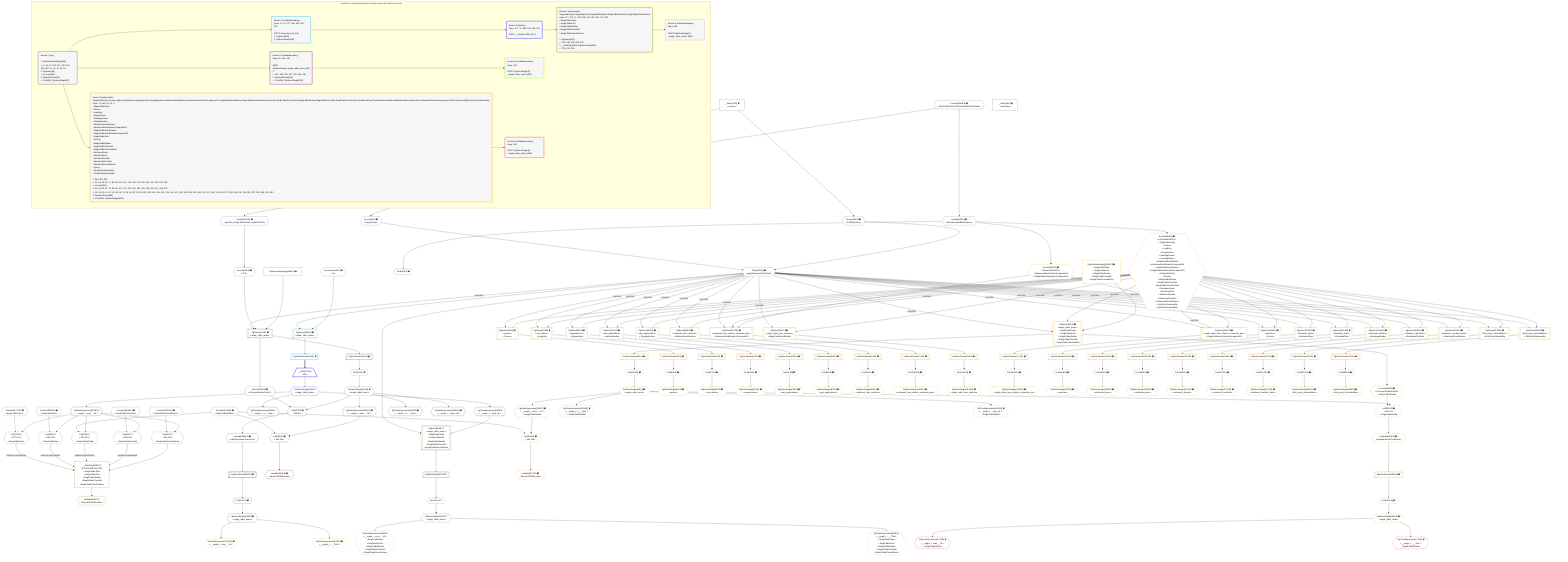 %%{init: {'themeVariables': { 'fontSize': '12px'}}}%%
graph TD
    classDef path fill:#eee,stroke:#000,color:#000
    classDef plan fill:#fff,stroke-width:1px,color:#000
    classDef itemplan fill:#fff,stroke-width:2px,color:#000
    classDef unbatchedplan fill:#dff,stroke-width:1px,color:#000
    classDef sideeffectplan fill:#fcc,stroke-width:2px,color:#000
    classDef bucket fill:#f6f6f6,color:#000,stroke-width:2px,text-align:left

    subgraph "Buckets for queries/polymorphic/simple-single-table-items-root-topic"
    Bucket0("Bucket 0 (root)<br /><br />1: PgSelectInlineApply[345]<br />ᐳ: 9, 10, 12, 242, 277, 295, 319, 331, 353, 11, 15, 16, 25, 24<br />2: PgSelect[18]<br />ᐳ: Access[346]<br />3: PgSelectRows[21]<br />ᐳ: First[20], PgSelectSingle[22]"):::bucket
    Bucket1("Bucket 1 (nullableBoundary)<br />Deps: 11, 12, 277, 295, 242, 319, 331<br /><br />ROOT Connectionᐸ8ᐳ[12]<br />1: PgSelect[240]<br />2: PgSelectRows[269]"):::bucket
    Bucket2("Bucket 2 (nullableBoundary)<br />Deps: 22, 242, 346<br /><br />ROOT PgSelectSingleᐸsingle_table_itemsᐳ[22]<br />1: <br />ᐳ: 241, 245, 246, 347, 243, 244, 348<br />2: PgSelectRows[252]<br />ᐳ: First[251], PgSelectSingle[253]"):::bucket
    Bucket3("Bucket 3 (polymorphic)<br />SingleTableTopic,Person,LogEntry,Organization,AwsApplication,GcpApplication,RelationalItemRelation,RelationalItemRelationCompositePk,SingleTableItemRelation,SingleTableItemRelationCompositePk,SingleTablePost,Priority,SingleTableDivider,SingleTableChecklist,SingleTableChecklistItem,RelationalTopic,RelationalPost,RelationalDivider,RelationalChecklist,RelationalChecklistItem,Query,FirstPartyVulnerability,ThirdPartyVulnerability<br />Deps: 11, 242, 25, 24, 4<br />ᐳSingleTableTopic<br />ᐳPerson<br />ᐳLogEntry<br />ᐳOrganization<br />ᐳAwsApplication<br />ᐳGcpApplication<br />ᐳRelationalItemRelation<br />ᐳRelationalItemRelationCompositePk<br />ᐳSingleTableItemRelation<br />ᐳSingleTableItemRelationCompositePk<br />ᐳSingleTablePost<br />ᐳPriority<br />ᐳSingleTableDivider<br />ᐳSingleTableChecklist<br />ᐳSingleTableChecklistItem<br />ᐳRelationalTopic<br />ᐳRelationalPost<br />ᐳRelationalDivider<br />ᐳRelationalChecklist<br />ᐳRelationalChecklistItem<br />ᐳQuery<br />ᐳFirstPartyVulnerability<br />ᐳThirdPartyVulnerability<br /><br />1: 349, 354, 355<br />2: 31, 44, 53, 62, 71, 80, 89, 101, 111, 121, 140, 176, 185, 194, 203, 212, 223, 232<br />ᐳ: Access[350]<br />3: 40, 49, 58, 67, 76, 85, 94, 107, 116, 127, 145, 181, 190, 199, 208, 217, 228, 237<br />ᐳ: 39, 42, 48, 51, 57, 60, 66, 69, 75, 78, 84, 87, 93, 96, 106, 109, 115, 118, 126, 129, 144, 147, 180, 183, 189, 192, 198, 201, 207, 210, 216, 219, 227, 230, 236, 239, 254, 256, 257, 259, 260, 351, 352<br />4: PgSelectRows[266]<br />ᐳ: First[265], PgSelectSingle[268]"):::bucket
    Bucket4("Bucket 4 (listItem)<br />Deps: 277, 11, 295, 242, 319, 331<br /><br />ROOT __Item{4}ᐸ269ᐳ[270]"):::bucket
    Bucket5("Bucket 5 (nullableBoundary)<br />Deps: 253<br /><br />ROOT PgSelectSingle{2}ᐸsingle_table_itemsᐳ[253]"):::bucket
    Bucket6("Bucket 6 (nullableBoundary)<br />Deps: 268<br /><br />ROOT PgSelectSingle{3}ᐸsingle_table_itemsᐳ[268]"):::bucket
    Bucket7("Bucket 7 (polymorphic)<br />SingleTableTopic,SingleTablePost,SingleTableDivider,SingleTableChecklist,SingleTableChecklistItem<br />Deps: 277, 276, 11, 282, 295, 242, 319, 331, 271, 281<br />ᐳSingleTableTopic<br />ᐳSingleTablePost<br />ᐳSingleTableDivider<br />ᐳSingleTableChecklist<br />ᐳSingleTableChecklistItem<br /><br />1: PgSelect[283]<br />ᐳ: 278, 296, 308, 320, 332<br />2: __DataOnly[280], PgSelectRows[292]<br />ᐳ: 279, 291, 294"):::bucket
    Bucket8("Bucket 8 (nullableBoundary)<br />Deps: 294<br /><br />ROOT PgSelectSingle{7}ᐸsingle_table_itemsᐳ[294]"):::bucket
    end
    Bucket0 --> Bucket1 & Bucket2 & Bucket3
    Bucket1 --> Bucket4
    Bucket2 --> Bucket5
    Bucket3 --> Bucket6
    Bucket4 --> Bucket7
    Bucket7 --> Bucket8

    %% plan dependencies
    PgSelect18[["PgSelect[18∈0] ➊<br />ᐸsingle_table_itemsᐳ"]]:::plan
    Object11{{"Object[11∈0] ➊<br />ᐸ{pgSettings,withPgClient}ᐳ"}}:::plan
    Access16{{"Access[16∈0] ➊<br />ᐸ15.1ᐳ"}}:::plan
    PgSelectInlineApply345["PgSelectInlineApply[345∈0] ➊"]:::plan
    Object11 -->|rejectNull| PgSelect18
    Access16 & PgSelectInlineApply345 --> PgSelect18
    Access9{{"Access[9∈0] ➊<br />ᐸ2.pgSettingsᐳ"}}:::plan
    Access10{{"Access[10∈0] ➊<br />ᐸ2.withPgClientᐳ"}}:::plan
    Access9 & Access10 --> Object11
    __Value2["__Value[2∈0] ➊<br />ᐸcontextᐳ"]:::plan
    __Value2 --> Access9
    __Value2 --> Access10
    Lambda15{{"Lambda[15∈0] ➊<br />ᐸspecifier_SingleTableDivider_base64JSONᐳ"}}:::plan
    Constant353{{"Constant[353∈0] ➊<br />ᐸ'WyJTaW5nbGVUYWJsZURpdmlkZXIiLDNd'ᐳ"}}:::plan
    Constant353 --> Lambda15
    Lambda15 --> Access16
    First20{{"First[20∈0] ➊"}}:::plan
    PgSelectRows21[["PgSelectRows[21∈0] ➊"]]:::plan
    PgSelectRows21 --> First20
    PgSelect18 --> PgSelectRows21
    PgSelectSingle22{{"PgSelectSingle[22∈0] ➊<br />ᐸsingle_table_itemsᐳ"}}:::plan
    First20 --> PgSelectSingle22
    Node24{{"Node[24∈0] ➊"}}:::plan
    Lambda25{{"Lambda[25∈0] ➊<br />ᐸdecodeNodeIdWithCodecsᐳ"}}:::plan
    Lambda25 --> Node24
    Constant353 --> Lambda25
    Access346{{"Access[346∈0] ➊<br />ᐸ18.m.joinDetailsFor247ᐳ"}}:::plan
    PgSelect18 --> Access346
    __Value4["__Value[4∈0] ➊<br />ᐸrootValueᐳ"]:::plan
    Connection12{{"Connection[12∈0] ➊<br />ᐸ8ᐳ"}}:::plan
    Constant242{{"Constant[242∈0] ➊<br />ᐸ'SingleTableDivider'ᐳ"}}:::plan
    Constant277{{"Constant[277∈0] ➊<br />ᐸ'SingleTableTopic'ᐳ"}}:::plan
    Constant295{{"Constant[295∈0] ➊<br />ᐸ'SingleTablePost'ᐳ"}}:::plan
    Constant319{{"Constant[319∈0] ➊<br />ᐸ'SingleTableChecklist'ᐳ"}}:::plan
    Constant331{{"Constant[331∈0] ➊<br />ᐸ'SingleTableChecklistItem'ᐳ"}}:::plan
    PgSelect240[["PgSelect[240∈1] ➊<br />ᐸsingle_table_itemsᐳ"]]:::plan
    Object11 & Connection12 --> PgSelect240
    PgSelectRows269[["PgSelectRows[269∈1] ➊"]]:::plan
    PgSelect240 --> PgSelectRows269
    __Item270[/"__Item[270∈4]<br />ᐸ269ᐳ"\]:::itemplan
    PgSelectRows269 ==> __Item270
    PgSelectSingle271{{"PgSelectSingle[271∈4]<br />ᐸsingle_table_itemsᐳ"}}:::plan
    __Item270 --> PgSelectSingle271
    PgClassExpression276{{"PgClassExpression[276∈4]<br />ᐸ__single_t...ems__.”id”ᐳ"}}:::plan
    PgSelectSingle271 --> PgClassExpression276
    PgClassExpression281{{"PgClassExpression[281∈4]<br />ᐸ__single_t...s__.”type”ᐳ"}}:::plan
    PgSelectSingle271 --> PgClassExpression281
    PgClassExpression282{{"PgClassExpression[282∈4]<br />ᐸ__single_t..._topic_id”ᐳ"}}:::plan
    PgSelectSingle271 --> PgClassExpression282
    __DataOnly280["__DataOnly[280∈7]<br />ᐸ278,296,308,320,332ᐳ<br />ᐳSingleTableTopic<br />ᐳSingleTablePost<br />ᐳSingleTableDivider<br />ᐳSingleTableChecklist<br />ᐳSingleTableChecklistItem"]:::plan
    List278{{"List[278∈7]<br />ᐸ277,276ᐳ<br />ᐳSingleTableTopic"}}:::plan
    List296{{"List[296∈7]<br />ᐸ295,276ᐳ<br />ᐳSingleTablePost"}}:::plan
    List308{{"List[308∈7]<br />ᐸ242,276ᐳ<br />ᐳSingleTableDivider"}}:::plan
    List320{{"List[320∈7]<br />ᐸ319,276ᐳ<br />ᐳSingleTableChecklist"}}:::plan
    List332{{"List[332∈7]<br />ᐸ331,276ᐳ<br />ᐳSingleTableChecklistItem"}}:::plan
    List278 -->|"trapError;trapInhibited"| __DataOnly280
    List296 -->|"trapError;trapInhibited"| __DataOnly280
    List308 -->|"trapError;trapInhibited"| __DataOnly280
    List320 -->|"trapError;trapInhibited"| __DataOnly280
    List332 --> __DataOnly280
    Constant277 & PgClassExpression276 --> List278
    PgSelect283[["PgSelect[283∈7]<br />ᐸsingle_table_itemsᐳ<br />ᐳSingleTableTopic<br />ᐳSingleTablePost<br />ᐳSingleTableDivider<br />ᐳSingleTableChecklist<br />ᐳSingleTableChecklistItem"]]:::plan
    Object11 & PgClassExpression282 --> PgSelect283
    Constant295 & PgClassExpression276 --> List296
    Constant242 & PgClassExpression276 --> List308
    Constant319 & PgClassExpression276 --> List320
    Constant331 & PgClassExpression276 --> List332
    Lambda279{{"Lambda[279∈7]^<br />ᐸbase64JSONEncodeᐳ"}}:::plan
    __DataOnly280 --> Lambda279
    First291{{"First[291∈7]^"}}:::plan
    PgSelectRows292[["PgSelectRows[292∈7]^"]]:::plan
    PgSelectRows292 --> First291
    PgSelect283 --> PgSelectRows292
    PgSelectSingle294{{"PgSelectSingle[294∈7]^<br />ᐸsingle_table_itemsᐳ"}}:::plan
    First291 --> PgSelectSingle294
    PgClassExpression343{{"PgClassExpression[343∈8]<br />ᐸ__single_t...ems__.”id”ᐳ<br />ᐳSingleTableTopic<br />ᐳSingleTablePost<br />ᐳSingleTableDivider<br />ᐳSingleTableChecklist<br />ᐳSingleTableChecklistItem"}}:::plan
    PgSelectSingle294 --> PgClassExpression343
    PgClassExpression344{{"PgClassExpression[344∈8]<br />ᐸ__single_t...__.”title”ᐳ<br />ᐳSingleTableTopic<br />ᐳSingleTablePost<br />ᐳSingleTableDivider<br />ᐳSingleTableChecklist<br />ᐳSingleTableChecklistItem"}}:::plan
    PgSelectSingle294 --> PgClassExpression344
    List243{{"List[243∈2] ➊<br />ᐸ242,241ᐳ"}}:::plan
    PgClassExpression241{{"PgClassExpression[241∈2] ➊<br />ᐸ__single_t...ems__.”id”ᐳ"}}:::plan
    Constant242 & PgClassExpression241 --> List243
    List347{{"List[347∈2] ➊<br />ᐸ346,22ᐳ"}}:::plan
    Access346 & PgSelectSingle22 --> List347
    PgSelectSingle22 --> PgClassExpression241
    Lambda244{{"Lambda[244∈2] ➊<br />ᐸbase64JSONEncodeᐳ"}}:::plan
    List243 --> Lambda244
    PgClassExpression245{{"PgClassExpression[245∈2] ➊<br />ᐸ__single_t...s__.”type”ᐳ"}}:::plan
    PgSelectSingle22 --> PgClassExpression245
    PgClassExpression246{{"PgClassExpression[246∈2] ➊<br />ᐸ__single_t..._topic_id”ᐳ"}}:::plan
    PgSelectSingle22 --> PgClassExpression246
    First251{{"First[251∈2] ➊"}}:::plan
    PgSelectRows252[["PgSelectRows[252∈2] ➊"]]:::plan
    PgSelectRows252 --> First251
    Lambda348{{"Lambda[348∈2] ➊<br />ᐸpgInlineViaJoinTransformᐳ"}}:::plan
    Lambda348 --> PgSelectRows252
    PgSelectSingle253{{"PgSelectSingle[253∈2] ➊<br />ᐸsingle_table_itemsᐳ"}}:::plan
    First251 --> PgSelectSingle253
    List347 --> Lambda348
    PgClassExpression272{{"PgClassExpression[272∈5] ➊<br />ᐸ__single_t...ems__.”id”ᐳ"}}:::plan
    PgSelectSingle253 --> PgClassExpression272
    PgClassExpression273{{"PgClassExpression[273∈5] ➊<br />ᐸ__single_t...__.”title”ᐳ"}}:::plan
    PgSelectSingle253 --> PgClassExpression273
    PgSelect31[["PgSelect[31∈3] ➊<br />ᐸsingle_table_itemsᐳ<br />ᐳSingleTableTopic<br />ᐳSingleTablePost<br />ᐳSingleTableDivider<br />ᐳSingleTableChecklist<br />ᐳSingleTableChecklistItem"]]:::plan
    Access354{{"Access[354∈3] ➊<br />ᐸ25.base64JSON.1ᐳ<br />ᐳSingleTableTopic<br />ᐳPerson<br />ᐳLogEntry<br />ᐳOrganization<br />ᐳAwsApplication<br />ᐳGcpApplication<br />ᐳRelationalItemRelation<br />ᐳRelationalItemRelationCompositePk<br />ᐳSingleTableItemRelation<br />ᐳSingleTableItemRelationCompositePk<br />ᐳSingleTablePost<br />ᐳPriority<br />ᐳSingleTableDivider<br />ᐳSingleTableChecklist<br />ᐳSingleTableChecklistItem<br />ᐳRelationalTopic<br />ᐳRelationalPost<br />ᐳRelationalDivider<br />ᐳRelationalChecklist<br />ᐳRelationalChecklistItem<br />ᐳFirstPartyVulnerability<br />ᐳThirdPartyVulnerability"}}:::plan
    PgSelectInlineApply349["PgSelectInlineApply[349∈3] ➊<br />ᐳSingleTableTopic<br />ᐳSingleTablePost<br />ᐳSingleTableDivider<br />ᐳSingleTableChecklist<br />ᐳSingleTableChecklistItem"]:::plan
    Object11 -->|rejectNull| PgSelect31
    Access354 & PgSelectInlineApply349 --> PgSelect31
    PgSelect101[["PgSelect[101∈3] ➊<br />ᐸrelational_item_relation_composite_pksᐳ<br />ᐳRelationalItemRelationCompositePk"]]:::plan
    Access355{{"Access[355∈3] ➊<br />ᐸ25.base64JSON.2ᐳ<br />ᐳRelationalItemRelationCompositePk<br />ᐳSingleTableItemRelationCompositePk"}}:::plan
    Object11 -->|rejectNull| PgSelect101
    Access354 -->|rejectNull| PgSelect101
    Access355 --> PgSelect101
    PgSelect121[["PgSelect[121∈3] ➊<br />ᐸsingle_table_item_relation_composite_pksᐳ<br />ᐳSingleTableItemRelationCompositePk"]]:::plan
    Object11 -->|rejectNull| PgSelect121
    Access354 -->|rejectNull| PgSelect121
    Access355 --> PgSelect121
    PgSelect44[["PgSelect[44∈3] ➊<br />ᐸpeopleᐳ<br />ᐳPerson"]]:::plan
    Object11 -->|rejectNull| PgSelect44
    Access354 --> PgSelect44
    PgSelect53[["PgSelect[53∈3] ➊<br />ᐸlog_entriesᐳ<br />ᐳLogEntry"]]:::plan
    Object11 -->|rejectNull| PgSelect53
    Access354 --> PgSelect53
    PgSelect62[["PgSelect[62∈3] ➊<br />ᐸorganizationsᐳ<br />ᐳOrganization"]]:::plan
    Object11 -->|rejectNull| PgSelect62
    Access354 --> PgSelect62
    PgSelect71[["PgSelect[71∈3] ➊<br />ᐸaws_applicationsᐳ<br />ᐳAwsApplication"]]:::plan
    Object11 -->|rejectNull| PgSelect71
    Access354 --> PgSelect71
    PgSelect80[["PgSelect[80∈3] ➊<br />ᐸgcp_applicationsᐳ<br />ᐳGcpApplication"]]:::plan
    Object11 -->|rejectNull| PgSelect80
    Access354 --> PgSelect80
    PgSelect89[["PgSelect[89∈3] ➊<br />ᐸrelational_item_relationsᐳ<br />ᐳRelationalItemRelation"]]:::plan
    Object11 -->|rejectNull| PgSelect89
    Access354 --> PgSelect89
    PgSelect111[["PgSelect[111∈3] ➊<br />ᐸsingle_table_item_relationsᐳ<br />ᐳSingleTableItemRelation"]]:::plan
    Object11 -->|rejectNull| PgSelect111
    Access354 --> PgSelect111
    PgSelect140[["PgSelect[140∈3] ➊<br />ᐸprioritiesᐳ<br />ᐳPriority"]]:::plan
    Object11 -->|rejectNull| PgSelect140
    Access354 --> PgSelect140
    PgSelect176[["PgSelect[176∈3] ➊<br />ᐸrelational_topicsᐳ<br />ᐳRelationalTopic"]]:::plan
    Object11 -->|rejectNull| PgSelect176
    Access354 --> PgSelect176
    PgSelect185[["PgSelect[185∈3] ➊<br />ᐸrelational_postsᐳ<br />ᐳRelationalPost"]]:::plan
    Object11 -->|rejectNull| PgSelect185
    Access354 --> PgSelect185
    PgSelect194[["PgSelect[194∈3] ➊<br />ᐸrelational_dividersᐳ<br />ᐳRelationalDivider"]]:::plan
    Object11 -->|rejectNull| PgSelect194
    Access354 --> PgSelect194
    PgSelect203[["PgSelect[203∈3] ➊<br />ᐸrelational_checklistsᐳ<br />ᐳRelationalChecklist"]]:::plan
    Object11 -->|rejectNull| PgSelect203
    Access354 --> PgSelect203
    PgSelect212[["PgSelect[212∈3] ➊<br />ᐸrelational_checklist_itemsᐳ<br />ᐳRelationalChecklistItem"]]:::plan
    Object11 -->|rejectNull| PgSelect212
    Access354 --> PgSelect212
    PgSelect223[["PgSelect[223∈3] ➊<br />ᐸfirst_party_vulnerabilitiesᐳ<br />ᐳFirstPartyVulnerability"]]:::plan
    Object11 -->|rejectNull| PgSelect223
    Access354 --> PgSelect223
    PgSelect232[["PgSelect[232∈3] ➊<br />ᐸthird_party_vulnerabilitiesᐳ<br />ᐳThirdPartyVulnerability"]]:::plan
    Object11 -->|rejectNull| PgSelect232
    Access354 --> PgSelect232
    List256{{"List[256∈3] ➊^<br />ᐸ242,254ᐳ"}}:::plan
    PgClassExpression254{{"PgClassExpression[254∈3] ➊<br />ᐸ__single_t...ems__.”id”ᐳ<br />ᐳSingleTableDivider"}}:::plan
    Constant242 & PgClassExpression254 --> List256
    List351{{"List[351∈3] ➊<br />ᐸ350,42ᐳ<br />ᐳSingleTableDivider"}}:::plan
    Access350{{"Access[350∈3] ➊<br />ᐸ31.m.joinDetailsFor261ᐳ<br />ᐳSingleTableDivider"}}:::plan
    PgSelectSingle42{{"PgSelectSingle[42∈3] ➊^<br />ᐸsingle_table_itemsᐳ"}}:::plan
    Access350 & PgSelectSingle42 --> List351
    First39{{"First[39∈3] ➊^"}}:::plan
    PgSelectRows40[["PgSelectRows[40∈3] ➊^"]]:::plan
    PgSelectRows40 --> First39
    PgSelect31 --> PgSelectRows40
    First39 --> PgSelectSingle42
    First48{{"First[48∈3] ➊^"}}:::plan
    PgSelectRows49[["PgSelectRows[49∈3] ➊^"]]:::plan
    PgSelectRows49 --> First48
    PgSelect44 --> PgSelectRows49
    PgSelectSingle51{{"PgSelectSingle[51∈3] ➊^<br />ᐸpeopleᐳ"}}:::plan
    First48 --> PgSelectSingle51
    First57{{"First[57∈3] ➊^"}}:::plan
    PgSelectRows58[["PgSelectRows[58∈3] ➊^"]]:::plan
    PgSelectRows58 --> First57
    PgSelect53 --> PgSelectRows58
    PgSelectSingle60{{"PgSelectSingle[60∈3] ➊^<br />ᐸlog_entriesᐳ"}}:::plan
    First57 --> PgSelectSingle60
    First66{{"First[66∈3] ➊^"}}:::plan
    PgSelectRows67[["PgSelectRows[67∈3] ➊^"]]:::plan
    PgSelectRows67 --> First66
    PgSelect62 --> PgSelectRows67
    PgSelectSingle69{{"PgSelectSingle[69∈3] ➊^<br />ᐸorganizationsᐳ"}}:::plan
    First66 --> PgSelectSingle69
    First75{{"First[75∈3] ➊^"}}:::plan
    PgSelectRows76[["PgSelectRows[76∈3] ➊^"]]:::plan
    PgSelectRows76 --> First75
    PgSelect71 --> PgSelectRows76
    PgSelectSingle78{{"PgSelectSingle[78∈3] ➊^<br />ᐸaws_applicationsᐳ"}}:::plan
    First75 --> PgSelectSingle78
    First84{{"First[84∈3] ➊^"}}:::plan
    PgSelectRows85[["PgSelectRows[85∈3] ➊^"]]:::plan
    PgSelectRows85 --> First84
    PgSelect80 --> PgSelectRows85
    PgSelectSingle87{{"PgSelectSingle[87∈3] ➊^<br />ᐸgcp_applicationsᐳ"}}:::plan
    First84 --> PgSelectSingle87
    First93{{"First[93∈3] ➊^"}}:::plan
    PgSelectRows94[["PgSelectRows[94∈3] ➊^"]]:::plan
    PgSelectRows94 --> First93
    PgSelect89 --> PgSelectRows94
    PgSelectSingle96{{"PgSelectSingle[96∈3] ➊^<br />ᐸrelational_item_relationsᐳ"}}:::plan
    First93 --> PgSelectSingle96
    First106{{"First[106∈3] ➊^"}}:::plan
    PgSelectRows107[["PgSelectRows[107∈3] ➊^"]]:::plan
    PgSelectRows107 --> First106
    PgSelect101 --> PgSelectRows107
    PgSelectSingle109{{"PgSelectSingle[109∈3] ➊^<br />ᐸrelational_item_relation_composite_pksᐳ"}}:::plan
    First106 --> PgSelectSingle109
    First115{{"First[115∈3] ➊^"}}:::plan
    PgSelectRows116[["PgSelectRows[116∈3] ➊^"]]:::plan
    PgSelectRows116 --> First115
    PgSelect111 --> PgSelectRows116
    PgSelectSingle118{{"PgSelectSingle[118∈3] ➊^<br />ᐸsingle_table_item_relationsᐳ"}}:::plan
    First115 --> PgSelectSingle118
    First126{{"First[126∈3] ➊^"}}:::plan
    PgSelectRows127[["PgSelectRows[127∈3] ➊^"]]:::plan
    PgSelectRows127 --> First126
    PgSelect121 --> PgSelectRows127
    PgSelectSingle129{{"PgSelectSingle[129∈3] ➊^<br />ᐸsingle_table_item_relation_composite_pksᐳ"}}:::plan
    First126 --> PgSelectSingle129
    First144{{"First[144∈3] ➊^"}}:::plan
    PgSelectRows145[["PgSelectRows[145∈3] ➊^"]]:::plan
    PgSelectRows145 --> First144
    PgSelect140 --> PgSelectRows145
    PgSelectSingle147{{"PgSelectSingle[147∈3] ➊^<br />ᐸprioritiesᐳ"}}:::plan
    First144 --> PgSelectSingle147
    First180{{"First[180∈3] ➊^"}}:::plan
    PgSelectRows181[["PgSelectRows[181∈3] ➊^"]]:::plan
    PgSelectRows181 --> First180
    PgSelect176 --> PgSelectRows181
    PgSelectSingle183{{"PgSelectSingle[183∈3] ➊^<br />ᐸrelational_topicsᐳ"}}:::plan
    First180 --> PgSelectSingle183
    First189{{"First[189∈3] ➊^"}}:::plan
    PgSelectRows190[["PgSelectRows[190∈3] ➊^"]]:::plan
    PgSelectRows190 --> First189
    PgSelect185 --> PgSelectRows190
    PgSelectSingle192{{"PgSelectSingle[192∈3] ➊^<br />ᐸrelational_postsᐳ"}}:::plan
    First189 --> PgSelectSingle192
    First198{{"First[198∈3] ➊^"}}:::plan
    PgSelectRows199[["PgSelectRows[199∈3] ➊^"]]:::plan
    PgSelectRows199 --> First198
    PgSelect194 --> PgSelectRows199
    PgSelectSingle201{{"PgSelectSingle[201∈3] ➊^<br />ᐸrelational_dividersᐳ"}}:::plan
    First198 --> PgSelectSingle201
    First207{{"First[207∈3] ➊^"}}:::plan
    PgSelectRows208[["PgSelectRows[208∈3] ➊^"]]:::plan
    PgSelectRows208 --> First207
    PgSelect203 --> PgSelectRows208
    PgSelectSingle210{{"PgSelectSingle[210∈3] ➊^<br />ᐸrelational_checklistsᐳ"}}:::plan
    First207 --> PgSelectSingle210
    First216{{"First[216∈3] ➊^"}}:::plan
    PgSelectRows217[["PgSelectRows[217∈3] ➊^"]]:::plan
    PgSelectRows217 --> First216
    PgSelect212 --> PgSelectRows217
    PgSelectSingle219{{"PgSelectSingle[219∈3] ➊^<br />ᐸrelational_checklist_itemsᐳ"}}:::plan
    First216 --> PgSelectSingle219
    First227{{"First[227∈3] ➊^"}}:::plan
    PgSelectRows228[["PgSelectRows[228∈3] ➊^"]]:::plan
    PgSelectRows228 --> First227
    PgSelect223 --> PgSelectRows228
    PgSelectSingle230{{"PgSelectSingle[230∈3] ➊^<br />ᐸfirst_party_vulnerabilitiesᐳ"}}:::plan
    First227 --> PgSelectSingle230
    First236{{"First[236∈3] ➊^"}}:::plan
    PgSelectRows237[["PgSelectRows[237∈3] ➊^"]]:::plan
    PgSelectRows237 --> First236
    PgSelect232 --> PgSelectRows237
    PgSelectSingle239{{"PgSelectSingle[239∈3] ➊^<br />ᐸthird_party_vulnerabilitiesᐳ"}}:::plan
    First236 --> PgSelectSingle239
    PgSelectSingle42 --> PgClassExpression254
    Lambda257{{"Lambda[257∈3] ➊^<br />ᐸbase64JSONEncodeᐳ"}}:::plan
    List256 --> Lambda257
    PgClassExpression259{{"PgClassExpression[259∈3] ➊<br />ᐸ__single_t...s__.”type”ᐳ<br />ᐳSingleTableDivider"}}:::plan
    PgSelectSingle42 --> PgClassExpression259
    PgClassExpression260{{"PgClassExpression[260∈3] ➊<br />ᐸ__single_t..._topic_id”ᐳ<br />ᐳSingleTableDivider"}}:::plan
    PgSelectSingle42 --> PgClassExpression260
    First265{{"First[265∈3] ➊^"}}:::plan
    PgSelectRows266[["PgSelectRows[266∈3] ➊^"]]:::plan
    PgSelectRows266 --> First265
    Lambda352{{"Lambda[352∈3] ➊^<br />ᐸpgInlineViaJoinTransformᐳ"}}:::plan
    Lambda352 --> PgSelectRows266
    PgSelectSingle268{{"PgSelectSingle[268∈3] ➊^<br />ᐸsingle_table_itemsᐳ"}}:::plan
    First265 --> PgSelectSingle268
    PgSelect31 --> Access350
    List351 --> Lambda352
    Lambda25 --> Access354
    Lambda25 --> Access355
    PgClassExpression274{{"PgClassExpression[274∈6] ➊<br />ᐸ__single_t...ems__.”id”ᐳ<br />ᐳSingleTableDivider"}}:::plan
    PgSelectSingle268 --> PgClassExpression274
    PgClassExpression275{{"PgClassExpression[275∈6] ➊<br />ᐸ__single_t...__.”title”ᐳ<br />ᐳSingleTableDivider"}}:::plan
    PgSelectSingle268 --> PgClassExpression275

    %% define steps
    classDef bucket0 stroke:#696969
    class Bucket0,__Value2,__Value4,Access9,Access10,Object11,Connection12,Lambda15,Access16,PgSelect18,First20,PgSelectRows21,PgSelectSingle22,Node24,Lambda25,Constant242,Constant277,Constant295,Constant319,Constant331,PgSelectInlineApply345,Access346,Constant353 bucket0
    classDef bucket1 stroke:#00bfff
    class Bucket1,PgSelect240,PgSelectRows269 bucket1
    classDef bucket2 stroke:#7f007f
    class Bucket2,PgClassExpression241,List243,Lambda244,PgClassExpression245,PgClassExpression246,First251,PgSelectRows252,PgSelectSingle253,List347,Lambda348 bucket2
    classDef bucket3 stroke:#ffa500
    class Bucket3,PgSelect31,First39,PgSelectRows40,PgSelectSingle42,PgSelect44,First48,PgSelectRows49,PgSelectSingle51,PgSelect53,First57,PgSelectRows58,PgSelectSingle60,PgSelect62,First66,PgSelectRows67,PgSelectSingle69,PgSelect71,First75,PgSelectRows76,PgSelectSingle78,PgSelect80,First84,PgSelectRows85,PgSelectSingle87,PgSelect89,First93,PgSelectRows94,PgSelectSingle96,PgSelect101,First106,PgSelectRows107,PgSelectSingle109,PgSelect111,First115,PgSelectRows116,PgSelectSingle118,PgSelect121,First126,PgSelectRows127,PgSelectSingle129,PgSelect140,First144,PgSelectRows145,PgSelectSingle147,PgSelect176,First180,PgSelectRows181,PgSelectSingle183,PgSelect185,First189,PgSelectRows190,PgSelectSingle192,PgSelect194,First198,PgSelectRows199,PgSelectSingle201,PgSelect203,First207,PgSelectRows208,PgSelectSingle210,PgSelect212,First216,PgSelectRows217,PgSelectSingle219,PgSelect223,First227,PgSelectRows228,PgSelectSingle230,PgSelect232,First236,PgSelectRows237,PgSelectSingle239,PgClassExpression254,List256,Lambda257,PgClassExpression259,PgClassExpression260,First265,PgSelectRows266,PgSelectSingle268,PgSelectInlineApply349,Access350,List351,Lambda352,Access354,Access355 bucket3
    classDef bucket4 stroke:#0000ff
    class Bucket4,__Item270,PgSelectSingle271,PgClassExpression276,PgClassExpression281,PgClassExpression282 bucket4
    classDef bucket5 stroke:#7fff00
    class Bucket5,PgClassExpression272,PgClassExpression273 bucket5
    classDef bucket6 stroke:#ff1493
    class Bucket6,PgClassExpression274,PgClassExpression275 bucket6
    classDef bucket7 stroke:#808000
    class Bucket7,List278,Lambda279,__DataOnly280,PgSelect283,First291,PgSelectRows292,PgSelectSingle294,List296,List308,List320,List332 bucket7
    classDef bucket8 stroke:#dda0dd
    class Bucket8,PgClassExpression343,PgClassExpression344 bucket8